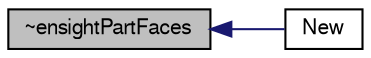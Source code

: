 digraph "~ensightPartFaces"
{
  bgcolor="transparent";
  edge [fontname="FreeSans",fontsize="10",labelfontname="FreeSans",labelfontsize="10"];
  node [fontname="FreeSans",fontsize="10",shape=record];
  rankdir="LR";
  Node335 [label="~ensightPartFaces",height=0.2,width=0.4,color="black", fillcolor="grey75", style="filled", fontcolor="black"];
  Node335 -> Node336 [dir="back",color="midnightblue",fontsize="10",style="solid",fontname="FreeSans"];
  Node336 [label="New",height=0.2,width=0.4,color="black",URL="$a21318.html#a01e4bc01a450823337184c69ca265835",tooltip="Reconstruct part characteristics on freestore from Istream. "];
}
